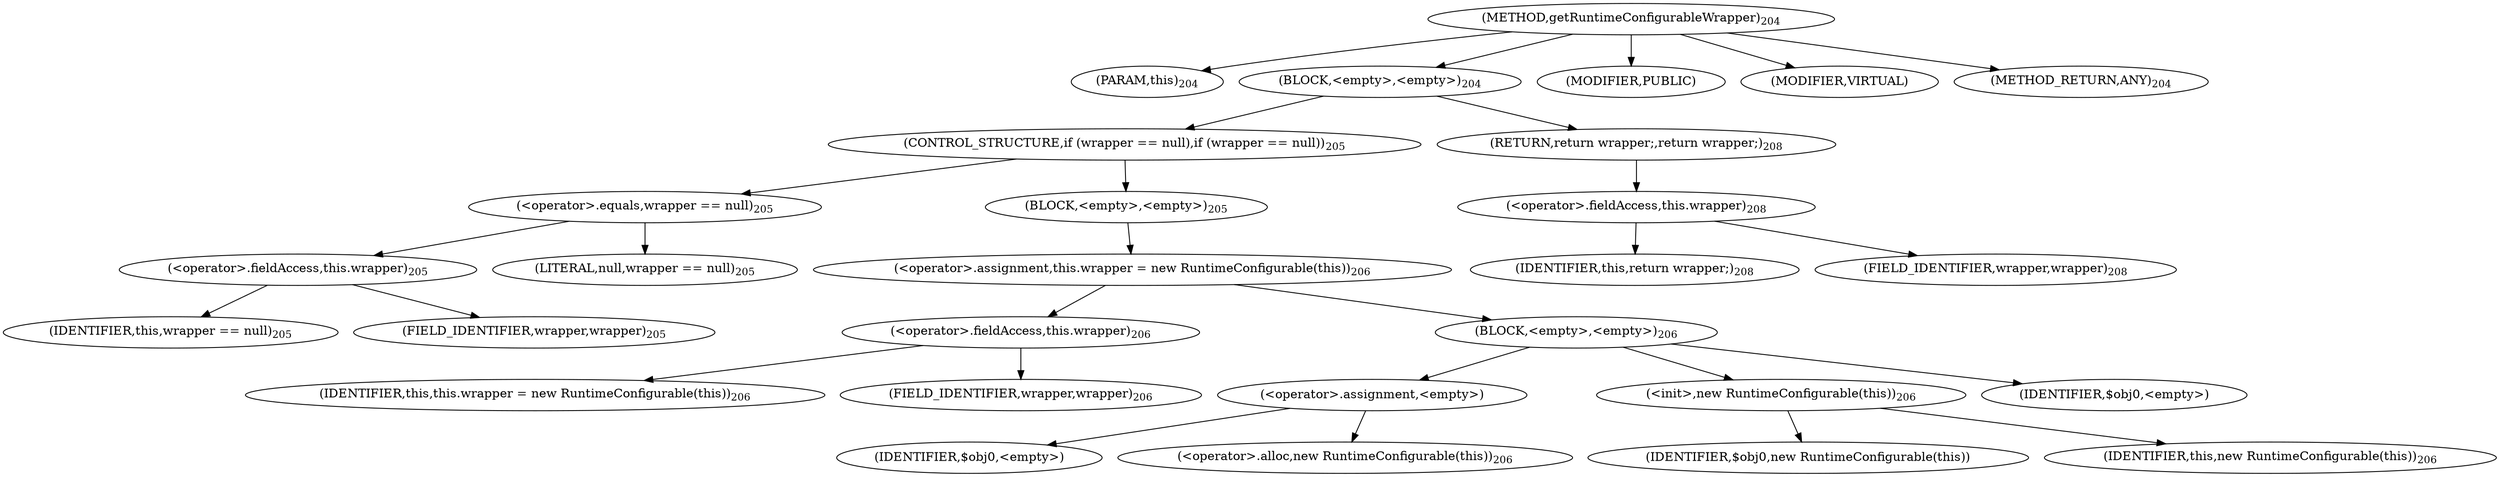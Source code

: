 digraph "getRuntimeConfigurableWrapper" {  
"214" [label = <(METHOD,getRuntimeConfigurableWrapper)<SUB>204</SUB>> ]
"18" [label = <(PARAM,this)<SUB>204</SUB>> ]
"215" [label = <(BLOCK,&lt;empty&gt;,&lt;empty&gt;)<SUB>204</SUB>> ]
"216" [label = <(CONTROL_STRUCTURE,if (wrapper == null),if (wrapper == null))<SUB>205</SUB>> ]
"217" [label = <(&lt;operator&gt;.equals,wrapper == null)<SUB>205</SUB>> ]
"218" [label = <(&lt;operator&gt;.fieldAccess,this.wrapper)<SUB>205</SUB>> ]
"219" [label = <(IDENTIFIER,this,wrapper == null)<SUB>205</SUB>> ]
"220" [label = <(FIELD_IDENTIFIER,wrapper,wrapper)<SUB>205</SUB>> ]
"221" [label = <(LITERAL,null,wrapper == null)<SUB>205</SUB>> ]
"222" [label = <(BLOCK,&lt;empty&gt;,&lt;empty&gt;)<SUB>205</SUB>> ]
"223" [label = <(&lt;operator&gt;.assignment,this.wrapper = new RuntimeConfigurable(this))<SUB>206</SUB>> ]
"224" [label = <(&lt;operator&gt;.fieldAccess,this.wrapper)<SUB>206</SUB>> ]
"225" [label = <(IDENTIFIER,this,this.wrapper = new RuntimeConfigurable(this))<SUB>206</SUB>> ]
"226" [label = <(FIELD_IDENTIFIER,wrapper,wrapper)<SUB>206</SUB>> ]
"227" [label = <(BLOCK,&lt;empty&gt;,&lt;empty&gt;)<SUB>206</SUB>> ]
"228" [label = <(&lt;operator&gt;.assignment,&lt;empty&gt;)> ]
"229" [label = <(IDENTIFIER,$obj0,&lt;empty&gt;)> ]
"230" [label = <(&lt;operator&gt;.alloc,new RuntimeConfigurable(this))<SUB>206</SUB>> ]
"231" [label = <(&lt;init&gt;,new RuntimeConfigurable(this))<SUB>206</SUB>> ]
"232" [label = <(IDENTIFIER,$obj0,new RuntimeConfigurable(this))> ]
"17" [label = <(IDENTIFIER,this,new RuntimeConfigurable(this))<SUB>206</SUB>> ]
"233" [label = <(IDENTIFIER,$obj0,&lt;empty&gt;)> ]
"234" [label = <(RETURN,return wrapper;,return wrapper;)<SUB>208</SUB>> ]
"235" [label = <(&lt;operator&gt;.fieldAccess,this.wrapper)<SUB>208</SUB>> ]
"236" [label = <(IDENTIFIER,this,return wrapper;)<SUB>208</SUB>> ]
"237" [label = <(FIELD_IDENTIFIER,wrapper,wrapper)<SUB>208</SUB>> ]
"238" [label = <(MODIFIER,PUBLIC)> ]
"239" [label = <(MODIFIER,VIRTUAL)> ]
"240" [label = <(METHOD_RETURN,ANY)<SUB>204</SUB>> ]
  "214" -> "18" 
  "214" -> "215" 
  "214" -> "238" 
  "214" -> "239" 
  "214" -> "240" 
  "215" -> "216" 
  "215" -> "234" 
  "216" -> "217" 
  "216" -> "222" 
  "217" -> "218" 
  "217" -> "221" 
  "218" -> "219" 
  "218" -> "220" 
  "222" -> "223" 
  "223" -> "224" 
  "223" -> "227" 
  "224" -> "225" 
  "224" -> "226" 
  "227" -> "228" 
  "227" -> "231" 
  "227" -> "233" 
  "228" -> "229" 
  "228" -> "230" 
  "231" -> "232" 
  "231" -> "17" 
  "234" -> "235" 
  "235" -> "236" 
  "235" -> "237" 
}
